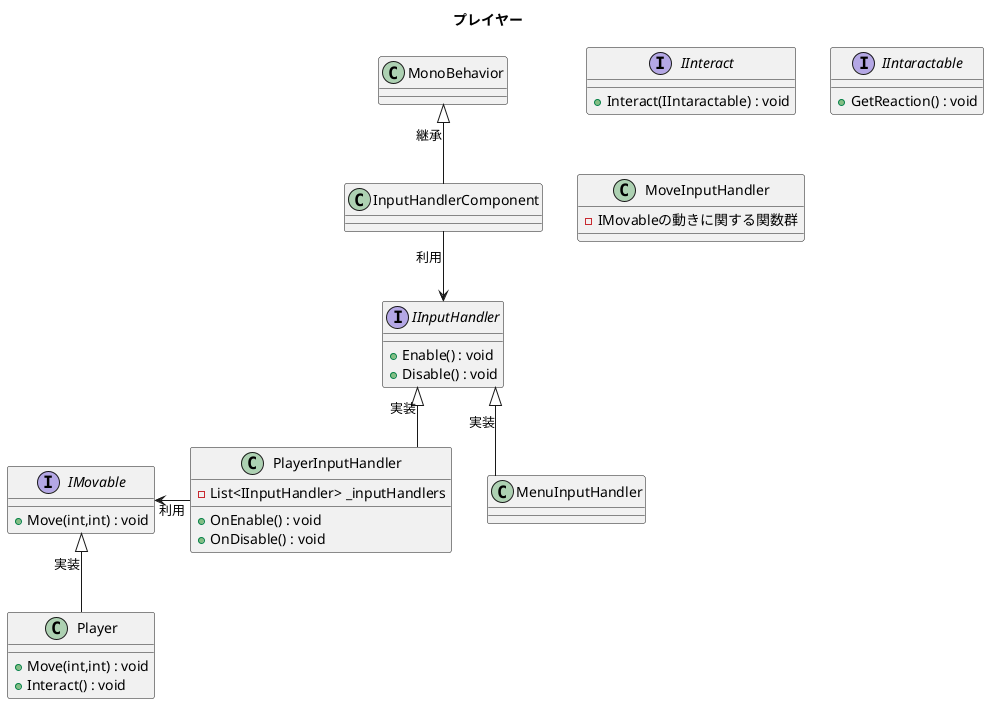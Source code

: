 @startuml
title プレイヤー
skinparam Linetype ortho

' オブジェクト
class Player{
	+ Move(int,int) : void
	+ Interact() : void
}

' インタフェース
interface IMovable{
	+ Move(int,int) : void
}
interface IInteract{
	+ Interact(IIntaractable) : void
}
interface IIntaractable{
	+ GetReaction() : void
}

interface IInputHandler{
	+ Enable() : void
	+ Disable() : void
}
class PlayerInputHandler{
	- List<IInputHandler> _inputHandlers
	+ OnEnable() : void
	+ OnDisable() : void
}
class MoveInputHandler{
	- IMovableの動きに関する関数群
}

' 関係
IMovable <|-- Player : 実装
IMovable <- PlayerInputHandler : 利用
MonoBehavior <|-- InputHandlerComponent : 継承
InputHandlerComponent --> IInputHandler : 利用
IInputHandler <|-- PlayerInputHandler : 実装
IInputHandler <|-- MenuInputHandler : 実装

@enduml